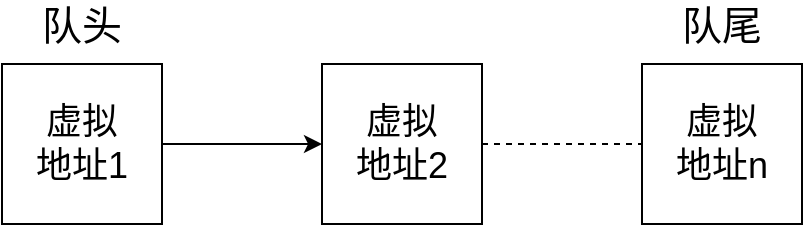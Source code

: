 <mxfile version="12.2.4" pages="1"><diagram id="fiTpj2jAGZRS9arhKPhw" name="Page-1"><mxGraphModel dx="721" dy="549" grid="1" gridSize="10" guides="1" tooltips="1" connect="1" arrows="1" fold="1" page="1" pageScale="1" pageWidth="827" pageHeight="1169" math="0" shadow="0"><root><mxCell id="0"/><mxCell id="1" parent="0"/><mxCell id="5" value="" style="edgeStyle=orthogonalEdgeStyle;rounded=0;orthogonalLoop=1;jettySize=auto;html=1;" parent="1" source="2" target="4" edge="1"><mxGeometry relative="1" as="geometry"/></mxCell><mxCell id="2" value="" style="rounded=0;whiteSpace=wrap;html=1;" parent="1" vertex="1"><mxGeometry x="200" y="200" width="80" height="80" as="geometry"/></mxCell><mxCell id="4" value="" style="rounded=0;whiteSpace=wrap;html=1;" parent="1" vertex="1"><mxGeometry x="360" y="200" width="80" height="80" as="geometry"/></mxCell><mxCell id="6" value="" style="rounded=0;whiteSpace=wrap;html=1;" parent="1" vertex="1"><mxGeometry x="520" y="200" width="80" height="80" as="geometry"/></mxCell><mxCell id="3" value="&lt;font style=&quot;font-size: 18px&quot;&gt;虚拟地址1&lt;/font&gt;" style="text;html=1;strokeColor=none;fillColor=none;align=center;verticalAlign=middle;whiteSpace=wrap;rounded=0;" parent="1" vertex="1"><mxGeometry x="215" y="230" width="50" height="20" as="geometry"/></mxCell><mxCell id="8" value="&lt;font style=&quot;font-size: 18px&quot;&gt;虚拟地址2&lt;/font&gt;" style="text;html=1;strokeColor=none;fillColor=none;align=center;verticalAlign=middle;whiteSpace=wrap;rounded=0;" parent="1" vertex="1"><mxGeometry x="375" y="230" width="50" height="20" as="geometry"/></mxCell><mxCell id="9" value="&lt;font style=&quot;font-size: 18px&quot;&gt;虚拟地址n&lt;/font&gt;" style="text;html=1;strokeColor=none;fillColor=none;align=center;verticalAlign=middle;whiteSpace=wrap;rounded=0;" parent="1" vertex="1"><mxGeometry x="535" y="230" width="50" height="20" as="geometry"/></mxCell><mxCell id="10" value="" style="endArrow=none;dashed=1;html=1;exitX=1;exitY=0.5;exitDx=0;exitDy=0;entryX=0;entryY=0.5;entryDx=0;entryDy=0;" parent="1" source="4" target="6" edge="1"><mxGeometry width="50" height="50" relative="1" as="geometry"><mxPoint x="440" y="340" as="sourcePoint"/><mxPoint x="490" y="290" as="targetPoint"/></mxGeometry></mxCell><mxCell id="11" value="&lt;font style=&quot;font-size: 20px&quot;&gt;队头&lt;/font&gt;" style="text;html=1;strokeColor=none;fillColor=none;align=center;verticalAlign=middle;whiteSpace=wrap;rounded=0;" parent="1" vertex="1"><mxGeometry x="210" y="170" width="60" height="20" as="geometry"/></mxCell><mxCell id="12" value="&lt;font style=&quot;font-size: 20px&quot;&gt;队尾&lt;/font&gt;" style="text;html=1;strokeColor=none;fillColor=none;align=center;verticalAlign=middle;whiteSpace=wrap;rounded=0;" parent="1" vertex="1"><mxGeometry x="530" y="170" width="60" height="20" as="geometry"/></mxCell></root></mxGraphModel></diagram></mxfile>